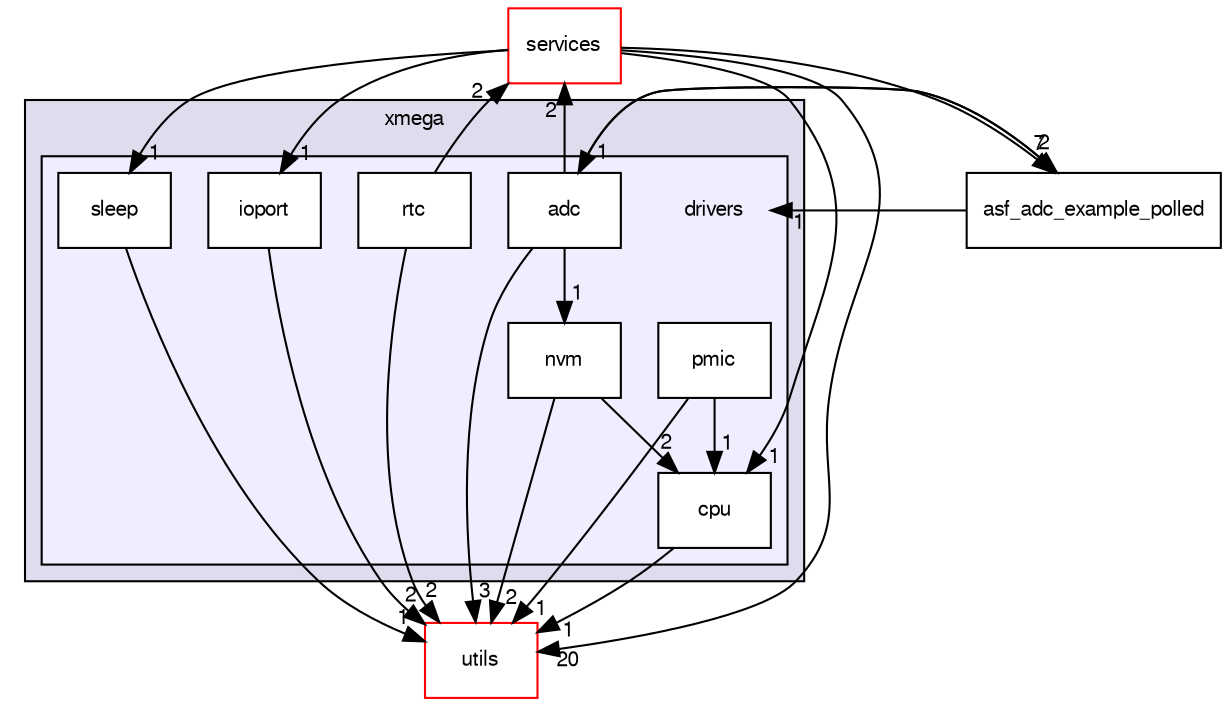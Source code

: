 digraph G {
  compound=true
  node [ fontsize="10", fontname="FreeSans"];
  edge [ labelfontsize="10", labelfontname="FreeSans"];
  subgraph clusterdir_1bfdd21ed7956c05b9d05e75709f878b {
    graph [ bgcolor="#ddddee", pencolor="black", label="xmega" fontname="FreeSans", fontsize="10", URL="dir_1bfdd21ed7956c05b9d05e75709f878b.html"]
  subgraph clusterdir_48d7c75bc2d65fbf40aa264a7dbfade3 {
    graph [ bgcolor="#eeeeff", pencolor="black", label="" URL="dir_48d7c75bc2d65fbf40aa264a7dbfade3.html"];
    dir_48d7c75bc2d65fbf40aa264a7dbfade3 [shape=plaintext label="drivers"];
    dir_7444460e701f6b8b26865e86c4dfa36c [shape=box label="adc" color="black" fillcolor="white" style="filled" URL="dir_7444460e701f6b8b26865e86c4dfa36c.html"];
    dir_358137907831519e965d296fff159573 [shape=box label="cpu" color="black" fillcolor="white" style="filled" URL="dir_358137907831519e965d296fff159573.html"];
    dir_c846bd919548e94d855c6611a843ccb7 [shape=box label="ioport" color="black" fillcolor="white" style="filled" URL="dir_c846bd919548e94d855c6611a843ccb7.html"];
    dir_14968f34a829ceb19522742a31e9348f [shape=box label="nvm" color="black" fillcolor="white" style="filled" URL="dir_14968f34a829ceb19522742a31e9348f.html"];
    dir_9be6200fb48d981bb1a14bd8b3a5bf80 [shape=box label="pmic" color="black" fillcolor="white" style="filled" URL="dir_9be6200fb48d981bb1a14bd8b3a5bf80.html"];
    dir_9cda2924b79bb4cf43dbdc25478bec4d [shape=box label="rtc" color="black" fillcolor="white" style="filled" URL="dir_9cda2924b79bb4cf43dbdc25478bec4d.html"];
    dir_0ad09d7e8668f5751c9b6b8d664d8075 [shape=box label="sleep" color="black" fillcolor="white" style="filled" URL="dir_0ad09d7e8668f5751c9b6b8d664d8075.html"];
  }
  }
  dir_a3daf184e2a07ef4b49807f50f1e84df [shape=box label="asf_adc_example_polled" URL="dir_a3daf184e2a07ef4b49807f50f1e84df.html"];
  dir_6df56000e9397a0e5b9a9ad92f20af68 [shape=box label="services" fillcolor="white" style="filled" color="red" URL="dir_6df56000e9397a0e5b9a9ad92f20af68.html"];
  dir_e74a7c641d1b032fbb218d42b422d49b [shape=box label="utils" fillcolor="white" style="filled" color="red" URL="dir_e74a7c641d1b032fbb218d42b422d49b.html"];
  dir_a3daf184e2a07ef4b49807f50f1e84df->dir_48d7c75bc2d65fbf40aa264a7dbfade3 [headlabel="1", labeldistance=1.5 headhref="dir_000037_000009.html"];
  dir_a3daf184e2a07ef4b49807f50f1e84df->dir_7444460e701f6b8b26865e86c4dfa36c [headlabel="1", labeldistance=1.5 headhref="dir_000037_000010.html"];
  dir_9be6200fb48d981bb1a14bd8b3a5bf80->dir_e74a7c641d1b032fbb218d42b422d49b [headlabel="1", labeldistance=1.5 headhref="dir_000014_000029.html"];
  dir_9be6200fb48d981bb1a14bd8b3a5bf80->dir_358137907831519e965d296fff159573 [headlabel="1", labeldistance=1.5 headhref="dir_000014_000011.html"];
  dir_9cda2924b79bb4cf43dbdc25478bec4d->dir_6df56000e9397a0e5b9a9ad92f20af68 [headlabel="2", labeldistance=1.5 headhref="dir_000015_000017.html"];
  dir_9cda2924b79bb4cf43dbdc25478bec4d->dir_e74a7c641d1b032fbb218d42b422d49b [headlabel="2", labeldistance=1.5 headhref="dir_000015_000029.html"];
  dir_6df56000e9397a0e5b9a9ad92f20af68->dir_a3daf184e2a07ef4b49807f50f1e84df [headlabel="7", labeldistance=1.5 headhref="dir_000017_000037.html"];
  dir_6df56000e9397a0e5b9a9ad92f20af68->dir_e74a7c641d1b032fbb218d42b422d49b [headlabel="20", labeldistance=1.5 headhref="dir_000017_000029.html"];
  dir_6df56000e9397a0e5b9a9ad92f20af68->dir_c846bd919548e94d855c6611a843ccb7 [headlabel="1", labeldistance=1.5 headhref="dir_000017_000012.html"];
  dir_6df56000e9397a0e5b9a9ad92f20af68->dir_0ad09d7e8668f5751c9b6b8d664d8075 [headlabel="1", labeldistance=1.5 headhref="dir_000017_000016.html"];
  dir_6df56000e9397a0e5b9a9ad92f20af68->dir_358137907831519e965d296fff159573 [headlabel="1", labeldistance=1.5 headhref="dir_000017_000011.html"];
  dir_7444460e701f6b8b26865e86c4dfa36c->dir_a3daf184e2a07ef4b49807f50f1e84df [headlabel="2", labeldistance=1.5 headhref="dir_000010_000037.html"];
  dir_7444460e701f6b8b26865e86c4dfa36c->dir_6df56000e9397a0e5b9a9ad92f20af68 [headlabel="2", labeldistance=1.5 headhref="dir_000010_000017.html"];
  dir_7444460e701f6b8b26865e86c4dfa36c->dir_e74a7c641d1b032fbb218d42b422d49b [headlabel="3", labeldistance=1.5 headhref="dir_000010_000029.html"];
  dir_7444460e701f6b8b26865e86c4dfa36c->dir_14968f34a829ceb19522742a31e9348f [headlabel="1", labeldistance=1.5 headhref="dir_000010_000013.html"];
  dir_14968f34a829ceb19522742a31e9348f->dir_e74a7c641d1b032fbb218d42b422d49b [headlabel="2", labeldistance=1.5 headhref="dir_000013_000029.html"];
  dir_14968f34a829ceb19522742a31e9348f->dir_358137907831519e965d296fff159573 [headlabel="2", labeldistance=1.5 headhref="dir_000013_000011.html"];
  dir_c846bd919548e94d855c6611a843ccb7->dir_e74a7c641d1b032fbb218d42b422d49b [headlabel="2", labeldistance=1.5 headhref="dir_000012_000029.html"];
  dir_0ad09d7e8668f5751c9b6b8d664d8075->dir_e74a7c641d1b032fbb218d42b422d49b [headlabel="1", labeldistance=1.5 headhref="dir_000016_000029.html"];
  dir_358137907831519e965d296fff159573->dir_e74a7c641d1b032fbb218d42b422d49b [headlabel="1", labeldistance=1.5 headhref="dir_000011_000029.html"];
}
